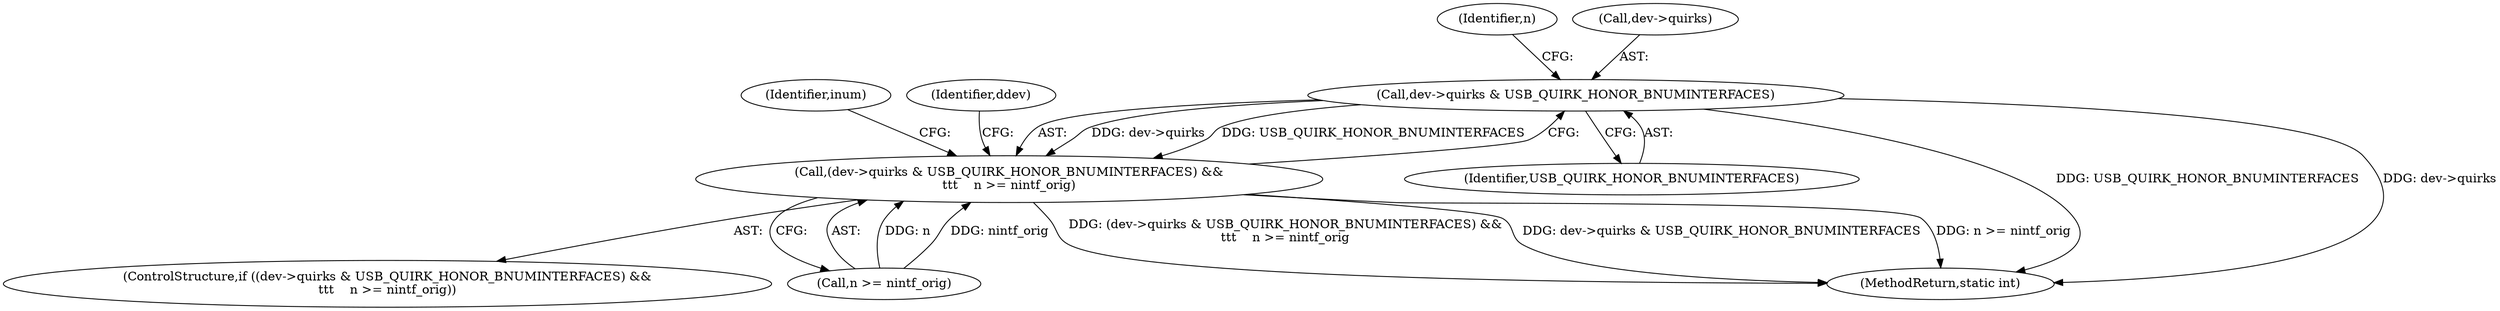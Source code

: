 digraph "0_linux_bd7a3fe770ebd8391d1c7d072ff88e9e76d063eb@pointer" {
"1000340" [label="(Call,dev->quirks & USB_QUIRK_HONOR_BNUMINTERFACES)"];
"1000339" [label="(Call,(dev->quirks & USB_QUIRK_HONOR_BNUMINTERFACES) &&\n\t\t\t    n >= nintf_orig)"];
"1000340" [label="(Call,dev->quirks & USB_QUIRK_HONOR_BNUMINTERFACES)"];
"1000357" [label="(Identifier,inum)"];
"1000346" [label="(Identifier,n)"];
"1000344" [label="(Identifier,USB_QUIRK_HONOR_BNUMINTERFACES)"];
"1000350" [label="(Identifier,ddev)"];
"1000339" [label="(Call,(dev->quirks & USB_QUIRK_HONOR_BNUMINTERFACES) &&\n\t\t\t    n >= nintf_orig)"];
"1000341" [label="(Call,dev->quirks)"];
"1000345" [label="(Call,n >= nintf_orig)"];
"1000338" [label="(ControlStructure,if ((dev->quirks & USB_QUIRK_HONOR_BNUMINTERFACES) &&\n\t\t\t    n >= nintf_orig))"];
"1000749" [label="(MethodReturn,static int)"];
"1000340" -> "1000339"  [label="AST: "];
"1000340" -> "1000344"  [label="CFG: "];
"1000341" -> "1000340"  [label="AST: "];
"1000344" -> "1000340"  [label="AST: "];
"1000346" -> "1000340"  [label="CFG: "];
"1000339" -> "1000340"  [label="CFG: "];
"1000340" -> "1000749"  [label="DDG: USB_QUIRK_HONOR_BNUMINTERFACES"];
"1000340" -> "1000749"  [label="DDG: dev->quirks"];
"1000340" -> "1000339"  [label="DDG: dev->quirks"];
"1000340" -> "1000339"  [label="DDG: USB_QUIRK_HONOR_BNUMINTERFACES"];
"1000339" -> "1000338"  [label="AST: "];
"1000339" -> "1000345"  [label="CFG: "];
"1000345" -> "1000339"  [label="AST: "];
"1000350" -> "1000339"  [label="CFG: "];
"1000357" -> "1000339"  [label="CFG: "];
"1000339" -> "1000749"  [label="DDG: (dev->quirks & USB_QUIRK_HONOR_BNUMINTERFACES) &&\n\t\t\t    n >= nintf_orig"];
"1000339" -> "1000749"  [label="DDG: dev->quirks & USB_QUIRK_HONOR_BNUMINTERFACES"];
"1000339" -> "1000749"  [label="DDG: n >= nintf_orig"];
"1000345" -> "1000339"  [label="DDG: n"];
"1000345" -> "1000339"  [label="DDG: nintf_orig"];
}
